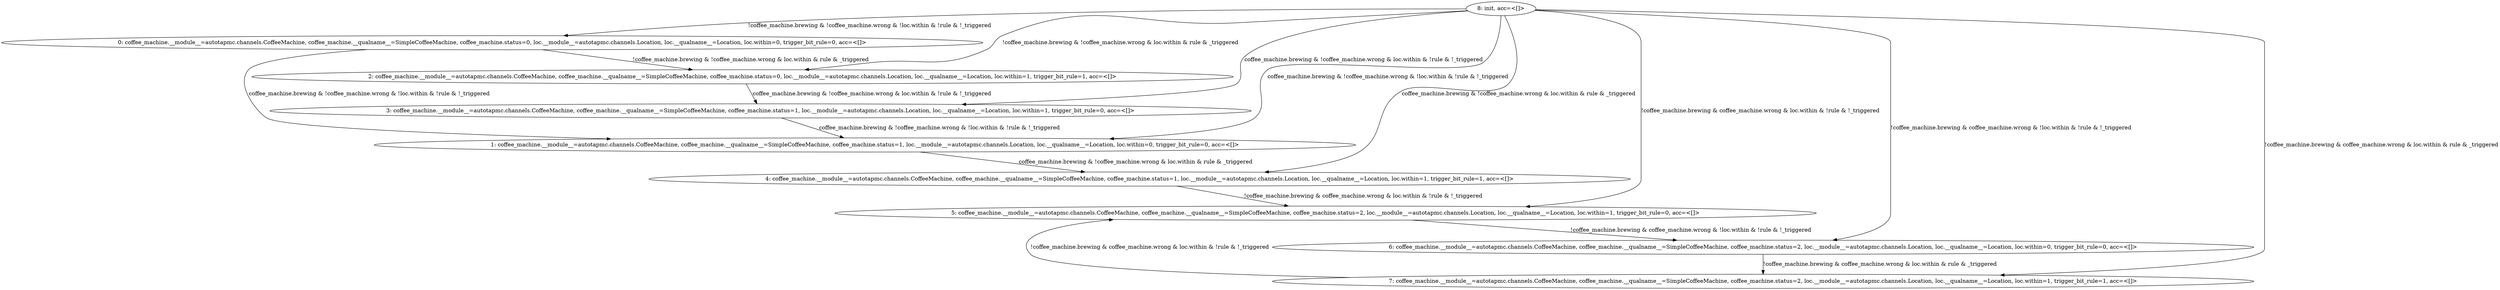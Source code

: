digraph G {
	s0 [label="0: coffee_machine.__module__=autotapmc.channels.CoffeeMachine, coffee_machine.__qualname__=SimpleCoffeeMachine, coffee_machine.status=0, loc.__module__=autotapmc.channels.Location, loc.__qualname__=Location, loc.within=0, trigger_bit_rule=0, acc=<[]>"]
	s1 [label="1: coffee_machine.__module__=autotapmc.channels.CoffeeMachine, coffee_machine.__qualname__=SimpleCoffeeMachine, coffee_machine.status=1, loc.__module__=autotapmc.channels.Location, loc.__qualname__=Location, loc.within=0, trigger_bit_rule=0, acc=<[]>"]
	s2 [label="2: coffee_machine.__module__=autotapmc.channels.CoffeeMachine, coffee_machine.__qualname__=SimpleCoffeeMachine, coffee_machine.status=0, loc.__module__=autotapmc.channels.Location, loc.__qualname__=Location, loc.within=1, trigger_bit_rule=1, acc=<[]>"]
	s3 [label="3: coffee_machine.__module__=autotapmc.channels.CoffeeMachine, coffee_machine.__qualname__=SimpleCoffeeMachine, coffee_machine.status=1, loc.__module__=autotapmc.channels.Location, loc.__qualname__=Location, loc.within=1, trigger_bit_rule=0, acc=<[]>"]
	s4 [label="4: coffee_machine.__module__=autotapmc.channels.CoffeeMachine, coffee_machine.__qualname__=SimpleCoffeeMachine, coffee_machine.status=1, loc.__module__=autotapmc.channels.Location, loc.__qualname__=Location, loc.within=1, trigger_bit_rule=1, acc=<[]>"]
	s5 [label="5: coffee_machine.__module__=autotapmc.channels.CoffeeMachine, coffee_machine.__qualname__=SimpleCoffeeMachine, coffee_machine.status=2, loc.__module__=autotapmc.channels.Location, loc.__qualname__=Location, loc.within=1, trigger_bit_rule=0, acc=<[]>"]
	s6 [label="6: coffee_machine.__module__=autotapmc.channels.CoffeeMachine, coffee_machine.__qualname__=SimpleCoffeeMachine, coffee_machine.status=2, loc.__module__=autotapmc.channels.Location, loc.__qualname__=Location, loc.within=0, trigger_bit_rule=0, acc=<[]>"]
	s7 [label="7: coffee_machine.__module__=autotapmc.channels.CoffeeMachine, coffee_machine.__qualname__=SimpleCoffeeMachine, coffee_machine.status=2, loc.__module__=autotapmc.channels.Location, loc.__qualname__=Location, loc.within=1, trigger_bit_rule=1, acc=<[]>"]
	s8 [label="8: init, acc=<[]>"]
	s0 -> s1 [label="coffee_machine.brewing & !coffee_machine.wrong & !loc.within & !rule & !_triggered"]
	s0 -> s2 [label="!coffee_machine.brewing & !coffee_machine.wrong & loc.within & rule & _triggered"]
	s2 -> s3 [label="coffee_machine.brewing & !coffee_machine.wrong & loc.within & !rule & !_triggered"]
	s3 -> s1 [label="coffee_machine.brewing & !coffee_machine.wrong & !loc.within & !rule & !_triggered"]
	s1 -> s4 [label="coffee_machine.brewing & !coffee_machine.wrong & loc.within & rule & _triggered"]
	s4 -> s5 [label="!coffee_machine.brewing & coffee_machine.wrong & loc.within & !rule & !_triggered"]
	s5 -> s6 [label="!coffee_machine.brewing & coffee_machine.wrong & !loc.within & !rule & !_triggered"]
	s6 -> s7 [label="!coffee_machine.brewing & coffee_machine.wrong & loc.within & rule & _triggered"]
	s7 -> s5 [label="!coffee_machine.brewing & coffee_machine.wrong & loc.within & !rule & !_triggered"]
	s8 -> s0 [label="!coffee_machine.brewing & !coffee_machine.wrong & !loc.within & !rule & !_triggered"]
	s8 -> s1 [label="coffee_machine.brewing & !coffee_machine.wrong & !loc.within & !rule & !_triggered"]
	s8 -> s2 [label="!coffee_machine.brewing & !coffee_machine.wrong & loc.within & rule & _triggered"]
	s8 -> s3 [label="coffee_machine.brewing & !coffee_machine.wrong & loc.within & !rule & !_triggered"]
	s8 -> s4 [label="coffee_machine.brewing & !coffee_machine.wrong & loc.within & rule & _triggered"]
	s8 -> s5 [label="!coffee_machine.brewing & coffee_machine.wrong & loc.within & !rule & !_triggered"]
	s8 -> s6 [label="!coffee_machine.brewing & coffee_machine.wrong & !loc.within & !rule & !_triggered"]
	s8 -> s7 [label="!coffee_machine.brewing & coffee_machine.wrong & loc.within & rule & _triggered"]
}
